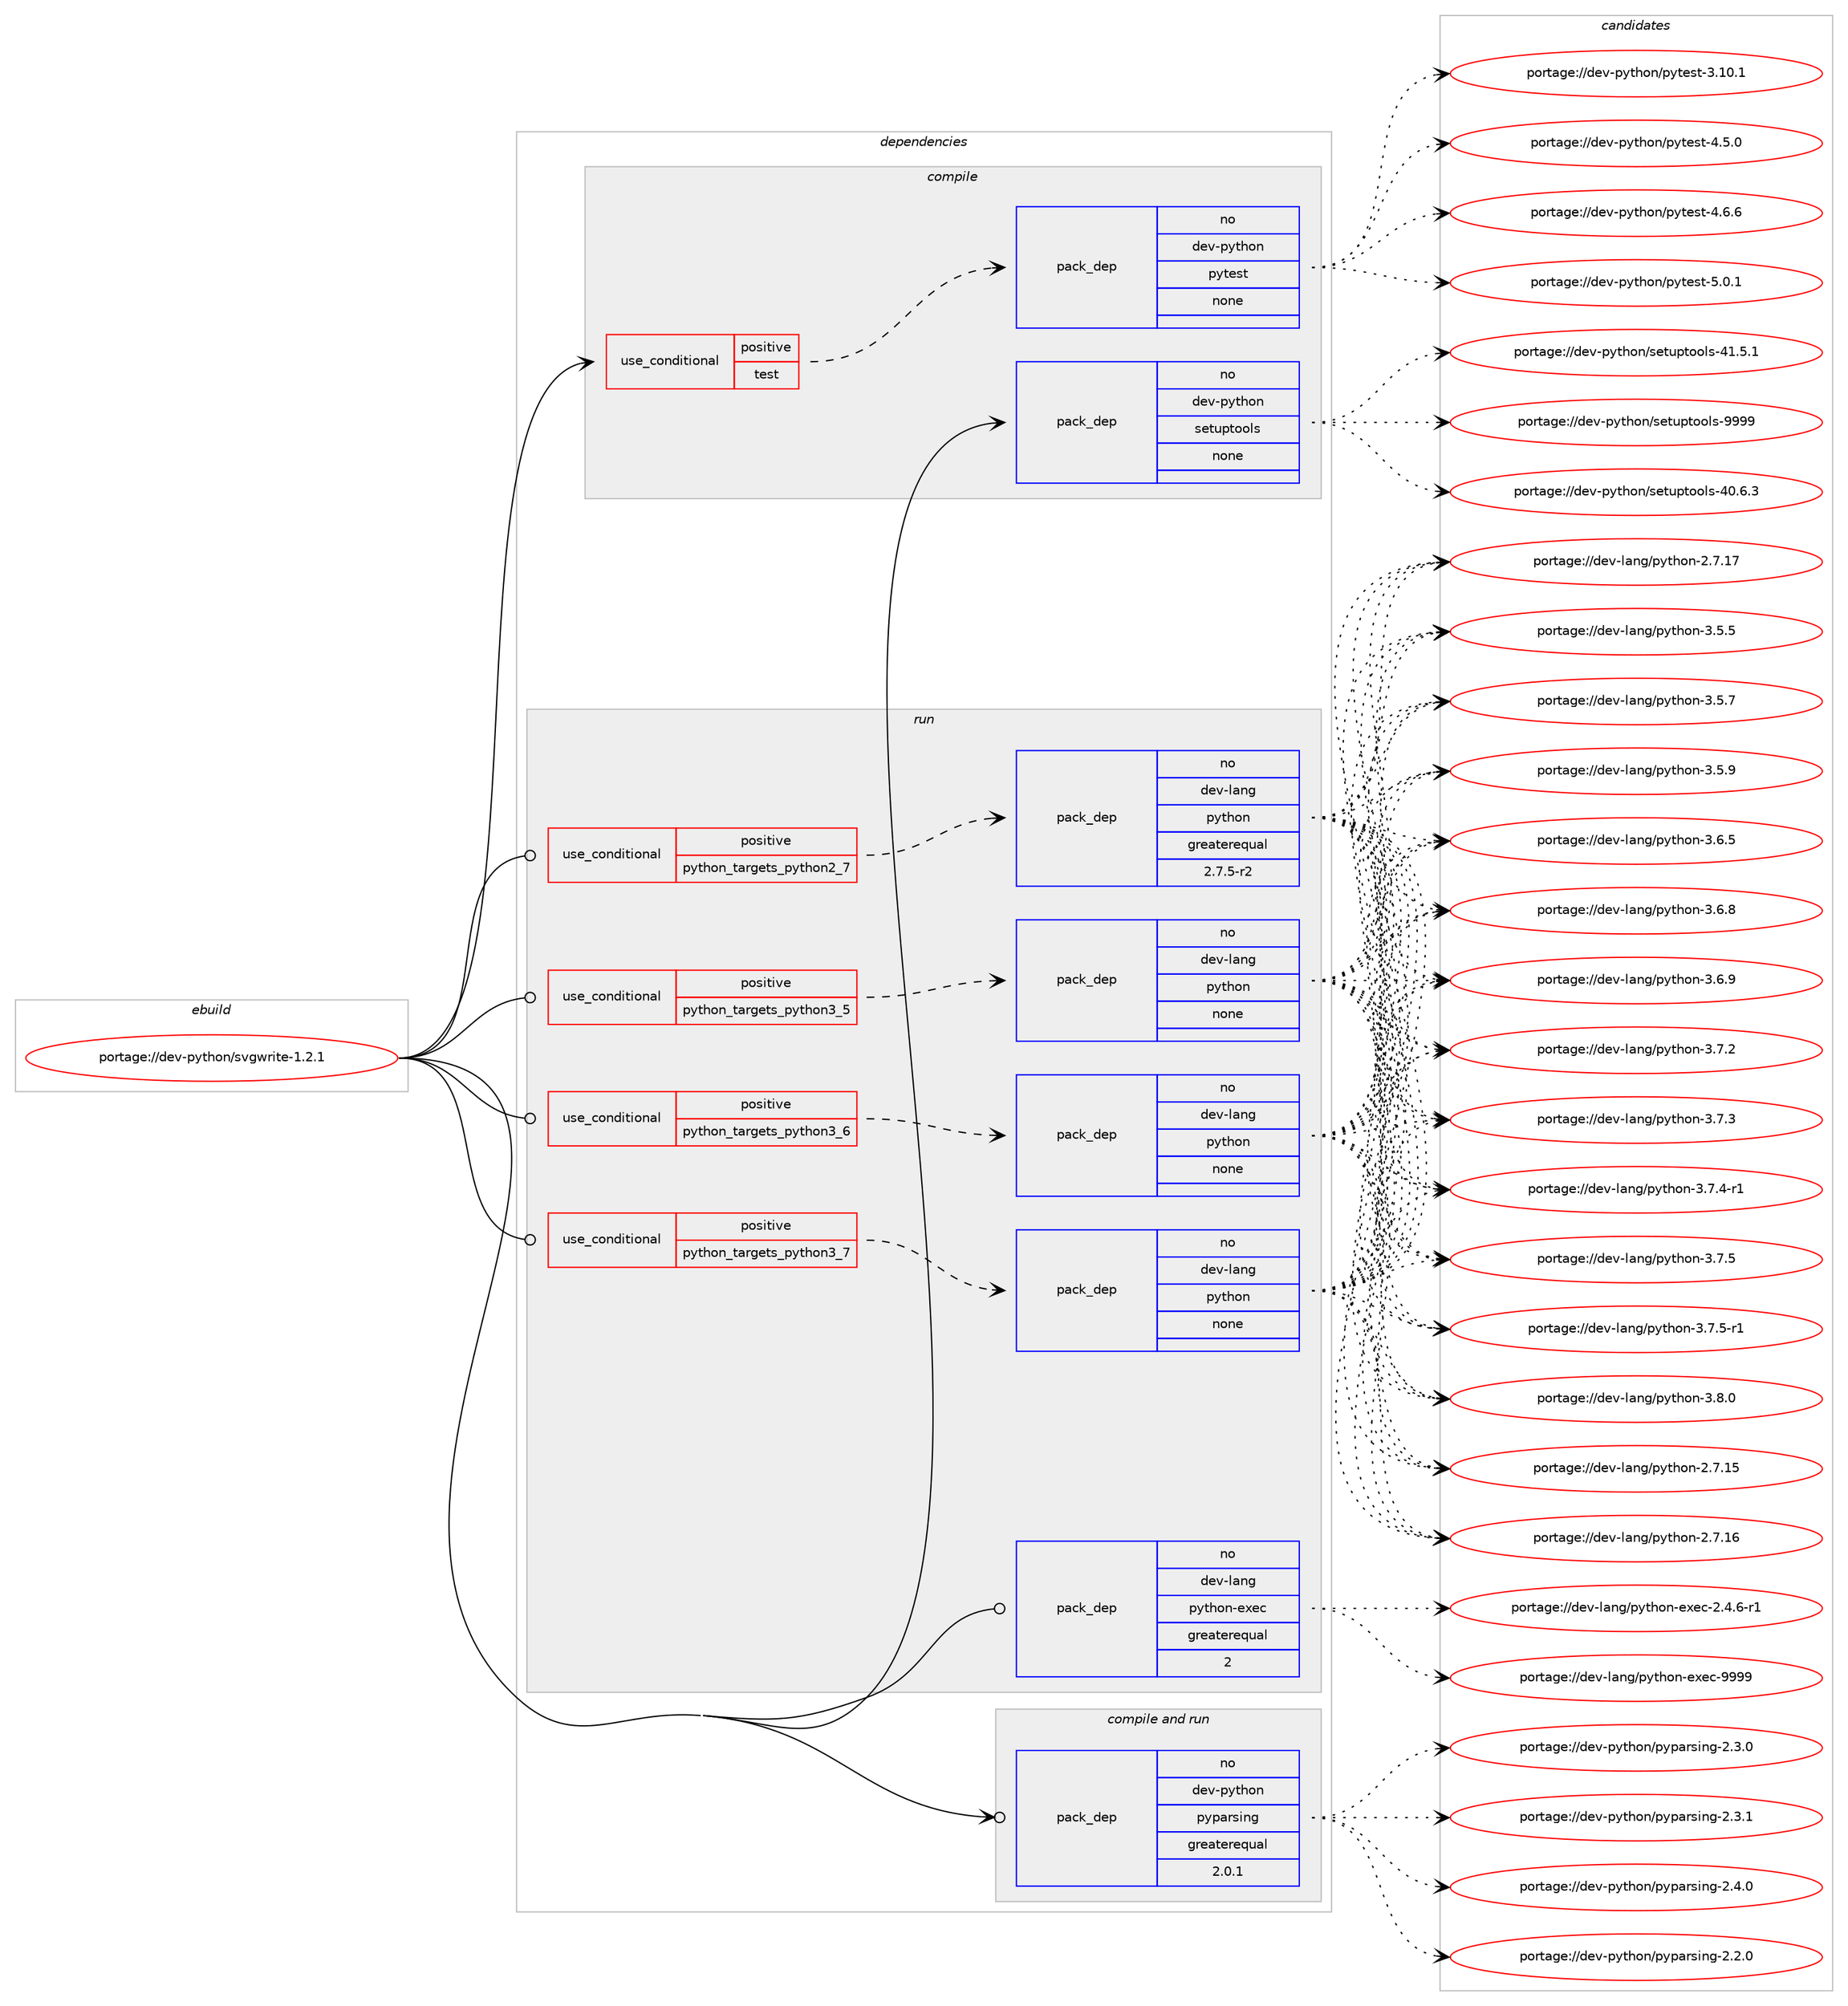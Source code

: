 digraph prolog {

# *************
# Graph options
# *************

newrank=true;
concentrate=true;
compound=true;
graph [rankdir=LR,fontname=Helvetica,fontsize=10,ranksep=1.5];#, ranksep=2.5, nodesep=0.2];
edge  [arrowhead=vee];
node  [fontname=Helvetica,fontsize=10];

# **********
# The ebuild
# **********

subgraph cluster_leftcol {
color=gray;
rank=same;
label=<<i>ebuild</i>>;
id [label="portage://dev-python/svgwrite-1.2.1", color=red, width=4, href="../dev-python/svgwrite-1.2.1.svg"];
}

# ****************
# The dependencies
# ****************

subgraph cluster_midcol {
color=gray;
label=<<i>dependencies</i>>;
subgraph cluster_compile {
fillcolor="#eeeeee";
style=filled;
label=<<i>compile</i>>;
subgraph cond39414 {
dependency174696 [label=<<TABLE BORDER="0" CELLBORDER="1" CELLSPACING="0" CELLPADDING="4"><TR><TD ROWSPAN="3" CELLPADDING="10">use_conditional</TD></TR><TR><TD>positive</TD></TR><TR><TD>test</TD></TR></TABLE>>, shape=none, color=red];
subgraph pack131878 {
dependency174697 [label=<<TABLE BORDER="0" CELLBORDER="1" CELLSPACING="0" CELLPADDING="4" WIDTH="220"><TR><TD ROWSPAN="6" CELLPADDING="30">pack_dep</TD></TR><TR><TD WIDTH="110">no</TD></TR><TR><TD>dev-python</TD></TR><TR><TD>pytest</TD></TR><TR><TD>none</TD></TR><TR><TD></TD></TR></TABLE>>, shape=none, color=blue];
}
dependency174696:e -> dependency174697:w [weight=20,style="dashed",arrowhead="vee"];
}
id:e -> dependency174696:w [weight=20,style="solid",arrowhead="vee"];
subgraph pack131879 {
dependency174698 [label=<<TABLE BORDER="0" CELLBORDER="1" CELLSPACING="0" CELLPADDING="4" WIDTH="220"><TR><TD ROWSPAN="6" CELLPADDING="30">pack_dep</TD></TR><TR><TD WIDTH="110">no</TD></TR><TR><TD>dev-python</TD></TR><TR><TD>setuptools</TD></TR><TR><TD>none</TD></TR><TR><TD></TD></TR></TABLE>>, shape=none, color=blue];
}
id:e -> dependency174698:w [weight=20,style="solid",arrowhead="vee"];
}
subgraph cluster_compileandrun {
fillcolor="#eeeeee";
style=filled;
label=<<i>compile and run</i>>;
subgraph pack131880 {
dependency174699 [label=<<TABLE BORDER="0" CELLBORDER="1" CELLSPACING="0" CELLPADDING="4" WIDTH="220"><TR><TD ROWSPAN="6" CELLPADDING="30">pack_dep</TD></TR><TR><TD WIDTH="110">no</TD></TR><TR><TD>dev-python</TD></TR><TR><TD>pyparsing</TD></TR><TR><TD>greaterequal</TD></TR><TR><TD>2.0.1</TD></TR></TABLE>>, shape=none, color=blue];
}
id:e -> dependency174699:w [weight=20,style="solid",arrowhead="odotvee"];
}
subgraph cluster_run {
fillcolor="#eeeeee";
style=filled;
label=<<i>run</i>>;
subgraph cond39415 {
dependency174700 [label=<<TABLE BORDER="0" CELLBORDER="1" CELLSPACING="0" CELLPADDING="4"><TR><TD ROWSPAN="3" CELLPADDING="10">use_conditional</TD></TR><TR><TD>positive</TD></TR><TR><TD>python_targets_python2_7</TD></TR></TABLE>>, shape=none, color=red];
subgraph pack131881 {
dependency174701 [label=<<TABLE BORDER="0" CELLBORDER="1" CELLSPACING="0" CELLPADDING="4" WIDTH="220"><TR><TD ROWSPAN="6" CELLPADDING="30">pack_dep</TD></TR><TR><TD WIDTH="110">no</TD></TR><TR><TD>dev-lang</TD></TR><TR><TD>python</TD></TR><TR><TD>greaterequal</TD></TR><TR><TD>2.7.5-r2</TD></TR></TABLE>>, shape=none, color=blue];
}
dependency174700:e -> dependency174701:w [weight=20,style="dashed",arrowhead="vee"];
}
id:e -> dependency174700:w [weight=20,style="solid",arrowhead="odot"];
subgraph cond39416 {
dependency174702 [label=<<TABLE BORDER="0" CELLBORDER="1" CELLSPACING="0" CELLPADDING="4"><TR><TD ROWSPAN="3" CELLPADDING="10">use_conditional</TD></TR><TR><TD>positive</TD></TR><TR><TD>python_targets_python3_5</TD></TR></TABLE>>, shape=none, color=red];
subgraph pack131882 {
dependency174703 [label=<<TABLE BORDER="0" CELLBORDER="1" CELLSPACING="0" CELLPADDING="4" WIDTH="220"><TR><TD ROWSPAN="6" CELLPADDING="30">pack_dep</TD></TR><TR><TD WIDTH="110">no</TD></TR><TR><TD>dev-lang</TD></TR><TR><TD>python</TD></TR><TR><TD>none</TD></TR><TR><TD></TD></TR></TABLE>>, shape=none, color=blue];
}
dependency174702:e -> dependency174703:w [weight=20,style="dashed",arrowhead="vee"];
}
id:e -> dependency174702:w [weight=20,style="solid",arrowhead="odot"];
subgraph cond39417 {
dependency174704 [label=<<TABLE BORDER="0" CELLBORDER="1" CELLSPACING="0" CELLPADDING="4"><TR><TD ROWSPAN="3" CELLPADDING="10">use_conditional</TD></TR><TR><TD>positive</TD></TR><TR><TD>python_targets_python3_6</TD></TR></TABLE>>, shape=none, color=red];
subgraph pack131883 {
dependency174705 [label=<<TABLE BORDER="0" CELLBORDER="1" CELLSPACING="0" CELLPADDING="4" WIDTH="220"><TR><TD ROWSPAN="6" CELLPADDING="30">pack_dep</TD></TR><TR><TD WIDTH="110">no</TD></TR><TR><TD>dev-lang</TD></TR><TR><TD>python</TD></TR><TR><TD>none</TD></TR><TR><TD></TD></TR></TABLE>>, shape=none, color=blue];
}
dependency174704:e -> dependency174705:w [weight=20,style="dashed",arrowhead="vee"];
}
id:e -> dependency174704:w [weight=20,style="solid",arrowhead="odot"];
subgraph cond39418 {
dependency174706 [label=<<TABLE BORDER="0" CELLBORDER="1" CELLSPACING="0" CELLPADDING="4"><TR><TD ROWSPAN="3" CELLPADDING="10">use_conditional</TD></TR><TR><TD>positive</TD></TR><TR><TD>python_targets_python3_7</TD></TR></TABLE>>, shape=none, color=red];
subgraph pack131884 {
dependency174707 [label=<<TABLE BORDER="0" CELLBORDER="1" CELLSPACING="0" CELLPADDING="4" WIDTH="220"><TR><TD ROWSPAN="6" CELLPADDING="30">pack_dep</TD></TR><TR><TD WIDTH="110">no</TD></TR><TR><TD>dev-lang</TD></TR><TR><TD>python</TD></TR><TR><TD>none</TD></TR><TR><TD></TD></TR></TABLE>>, shape=none, color=blue];
}
dependency174706:e -> dependency174707:w [weight=20,style="dashed",arrowhead="vee"];
}
id:e -> dependency174706:w [weight=20,style="solid",arrowhead="odot"];
subgraph pack131885 {
dependency174708 [label=<<TABLE BORDER="0" CELLBORDER="1" CELLSPACING="0" CELLPADDING="4" WIDTH="220"><TR><TD ROWSPAN="6" CELLPADDING="30">pack_dep</TD></TR><TR><TD WIDTH="110">no</TD></TR><TR><TD>dev-lang</TD></TR><TR><TD>python-exec</TD></TR><TR><TD>greaterequal</TD></TR><TR><TD>2</TD></TR></TABLE>>, shape=none, color=blue];
}
id:e -> dependency174708:w [weight=20,style="solid",arrowhead="odot"];
}
}

# **************
# The candidates
# **************

subgraph cluster_choices {
rank=same;
color=gray;
label=<<i>candidates</i>>;

subgraph choice131878 {
color=black;
nodesep=1;
choiceportage100101118451121211161041111104711212111610111511645514649484649 [label="portage://dev-python/pytest-3.10.1", color=red, width=4,href="../dev-python/pytest-3.10.1.svg"];
choiceportage1001011184511212111610411111047112121116101115116455246534648 [label="portage://dev-python/pytest-4.5.0", color=red, width=4,href="../dev-python/pytest-4.5.0.svg"];
choiceportage1001011184511212111610411111047112121116101115116455246544654 [label="portage://dev-python/pytest-4.6.6", color=red, width=4,href="../dev-python/pytest-4.6.6.svg"];
choiceportage1001011184511212111610411111047112121116101115116455346484649 [label="portage://dev-python/pytest-5.0.1", color=red, width=4,href="../dev-python/pytest-5.0.1.svg"];
dependency174697:e -> choiceportage100101118451121211161041111104711212111610111511645514649484649:w [style=dotted,weight="100"];
dependency174697:e -> choiceportage1001011184511212111610411111047112121116101115116455246534648:w [style=dotted,weight="100"];
dependency174697:e -> choiceportage1001011184511212111610411111047112121116101115116455246544654:w [style=dotted,weight="100"];
dependency174697:e -> choiceportage1001011184511212111610411111047112121116101115116455346484649:w [style=dotted,weight="100"];
}
subgraph choice131879 {
color=black;
nodesep=1;
choiceportage100101118451121211161041111104711510111611711211611111110811545524846544651 [label="portage://dev-python/setuptools-40.6.3", color=red, width=4,href="../dev-python/setuptools-40.6.3.svg"];
choiceportage100101118451121211161041111104711510111611711211611111110811545524946534649 [label="portage://dev-python/setuptools-41.5.1", color=red, width=4,href="../dev-python/setuptools-41.5.1.svg"];
choiceportage10010111845112121116104111110471151011161171121161111111081154557575757 [label="portage://dev-python/setuptools-9999", color=red, width=4,href="../dev-python/setuptools-9999.svg"];
dependency174698:e -> choiceportage100101118451121211161041111104711510111611711211611111110811545524846544651:w [style=dotted,weight="100"];
dependency174698:e -> choiceportage100101118451121211161041111104711510111611711211611111110811545524946534649:w [style=dotted,weight="100"];
dependency174698:e -> choiceportage10010111845112121116104111110471151011161171121161111111081154557575757:w [style=dotted,weight="100"];
}
subgraph choice131880 {
color=black;
nodesep=1;
choiceportage100101118451121211161041111104711212111297114115105110103455046504648 [label="portage://dev-python/pyparsing-2.2.0", color=red, width=4,href="../dev-python/pyparsing-2.2.0.svg"];
choiceportage100101118451121211161041111104711212111297114115105110103455046514648 [label="portage://dev-python/pyparsing-2.3.0", color=red, width=4,href="../dev-python/pyparsing-2.3.0.svg"];
choiceportage100101118451121211161041111104711212111297114115105110103455046514649 [label="portage://dev-python/pyparsing-2.3.1", color=red, width=4,href="../dev-python/pyparsing-2.3.1.svg"];
choiceportage100101118451121211161041111104711212111297114115105110103455046524648 [label="portage://dev-python/pyparsing-2.4.0", color=red, width=4,href="../dev-python/pyparsing-2.4.0.svg"];
dependency174699:e -> choiceportage100101118451121211161041111104711212111297114115105110103455046504648:w [style=dotted,weight="100"];
dependency174699:e -> choiceportage100101118451121211161041111104711212111297114115105110103455046514648:w [style=dotted,weight="100"];
dependency174699:e -> choiceportage100101118451121211161041111104711212111297114115105110103455046514649:w [style=dotted,weight="100"];
dependency174699:e -> choiceportage100101118451121211161041111104711212111297114115105110103455046524648:w [style=dotted,weight="100"];
}
subgraph choice131881 {
color=black;
nodesep=1;
choiceportage10010111845108971101034711212111610411111045504655464953 [label="portage://dev-lang/python-2.7.15", color=red, width=4,href="../dev-lang/python-2.7.15.svg"];
choiceportage10010111845108971101034711212111610411111045504655464954 [label="portage://dev-lang/python-2.7.16", color=red, width=4,href="../dev-lang/python-2.7.16.svg"];
choiceportage10010111845108971101034711212111610411111045504655464955 [label="portage://dev-lang/python-2.7.17", color=red, width=4,href="../dev-lang/python-2.7.17.svg"];
choiceportage100101118451089711010347112121116104111110455146534653 [label="portage://dev-lang/python-3.5.5", color=red, width=4,href="../dev-lang/python-3.5.5.svg"];
choiceportage100101118451089711010347112121116104111110455146534655 [label="portage://dev-lang/python-3.5.7", color=red, width=4,href="../dev-lang/python-3.5.7.svg"];
choiceportage100101118451089711010347112121116104111110455146534657 [label="portage://dev-lang/python-3.5.9", color=red, width=4,href="../dev-lang/python-3.5.9.svg"];
choiceportage100101118451089711010347112121116104111110455146544653 [label="portage://dev-lang/python-3.6.5", color=red, width=4,href="../dev-lang/python-3.6.5.svg"];
choiceportage100101118451089711010347112121116104111110455146544656 [label="portage://dev-lang/python-3.6.8", color=red, width=4,href="../dev-lang/python-3.6.8.svg"];
choiceportage100101118451089711010347112121116104111110455146544657 [label="portage://dev-lang/python-3.6.9", color=red, width=4,href="../dev-lang/python-3.6.9.svg"];
choiceportage100101118451089711010347112121116104111110455146554650 [label="portage://dev-lang/python-3.7.2", color=red, width=4,href="../dev-lang/python-3.7.2.svg"];
choiceportage100101118451089711010347112121116104111110455146554651 [label="portage://dev-lang/python-3.7.3", color=red, width=4,href="../dev-lang/python-3.7.3.svg"];
choiceportage1001011184510897110103471121211161041111104551465546524511449 [label="portage://dev-lang/python-3.7.4-r1", color=red, width=4,href="../dev-lang/python-3.7.4-r1.svg"];
choiceportage100101118451089711010347112121116104111110455146554653 [label="portage://dev-lang/python-3.7.5", color=red, width=4,href="../dev-lang/python-3.7.5.svg"];
choiceportage1001011184510897110103471121211161041111104551465546534511449 [label="portage://dev-lang/python-3.7.5-r1", color=red, width=4,href="../dev-lang/python-3.7.5-r1.svg"];
choiceportage100101118451089711010347112121116104111110455146564648 [label="portage://dev-lang/python-3.8.0", color=red, width=4,href="../dev-lang/python-3.8.0.svg"];
dependency174701:e -> choiceportage10010111845108971101034711212111610411111045504655464953:w [style=dotted,weight="100"];
dependency174701:e -> choiceportage10010111845108971101034711212111610411111045504655464954:w [style=dotted,weight="100"];
dependency174701:e -> choiceportage10010111845108971101034711212111610411111045504655464955:w [style=dotted,weight="100"];
dependency174701:e -> choiceportage100101118451089711010347112121116104111110455146534653:w [style=dotted,weight="100"];
dependency174701:e -> choiceportage100101118451089711010347112121116104111110455146534655:w [style=dotted,weight="100"];
dependency174701:e -> choiceportage100101118451089711010347112121116104111110455146534657:w [style=dotted,weight="100"];
dependency174701:e -> choiceportage100101118451089711010347112121116104111110455146544653:w [style=dotted,weight="100"];
dependency174701:e -> choiceportage100101118451089711010347112121116104111110455146544656:w [style=dotted,weight="100"];
dependency174701:e -> choiceportage100101118451089711010347112121116104111110455146544657:w [style=dotted,weight="100"];
dependency174701:e -> choiceportage100101118451089711010347112121116104111110455146554650:w [style=dotted,weight="100"];
dependency174701:e -> choiceportage100101118451089711010347112121116104111110455146554651:w [style=dotted,weight="100"];
dependency174701:e -> choiceportage1001011184510897110103471121211161041111104551465546524511449:w [style=dotted,weight="100"];
dependency174701:e -> choiceportage100101118451089711010347112121116104111110455146554653:w [style=dotted,weight="100"];
dependency174701:e -> choiceportage1001011184510897110103471121211161041111104551465546534511449:w [style=dotted,weight="100"];
dependency174701:e -> choiceportage100101118451089711010347112121116104111110455146564648:w [style=dotted,weight="100"];
}
subgraph choice131882 {
color=black;
nodesep=1;
choiceportage10010111845108971101034711212111610411111045504655464953 [label="portage://dev-lang/python-2.7.15", color=red, width=4,href="../dev-lang/python-2.7.15.svg"];
choiceportage10010111845108971101034711212111610411111045504655464954 [label="portage://dev-lang/python-2.7.16", color=red, width=4,href="../dev-lang/python-2.7.16.svg"];
choiceportage10010111845108971101034711212111610411111045504655464955 [label="portage://dev-lang/python-2.7.17", color=red, width=4,href="../dev-lang/python-2.7.17.svg"];
choiceportage100101118451089711010347112121116104111110455146534653 [label="portage://dev-lang/python-3.5.5", color=red, width=4,href="../dev-lang/python-3.5.5.svg"];
choiceportage100101118451089711010347112121116104111110455146534655 [label="portage://dev-lang/python-3.5.7", color=red, width=4,href="../dev-lang/python-3.5.7.svg"];
choiceportage100101118451089711010347112121116104111110455146534657 [label="portage://dev-lang/python-3.5.9", color=red, width=4,href="../dev-lang/python-3.5.9.svg"];
choiceportage100101118451089711010347112121116104111110455146544653 [label="portage://dev-lang/python-3.6.5", color=red, width=4,href="../dev-lang/python-3.6.5.svg"];
choiceportage100101118451089711010347112121116104111110455146544656 [label="portage://dev-lang/python-3.6.8", color=red, width=4,href="../dev-lang/python-3.6.8.svg"];
choiceportage100101118451089711010347112121116104111110455146544657 [label="portage://dev-lang/python-3.6.9", color=red, width=4,href="../dev-lang/python-3.6.9.svg"];
choiceportage100101118451089711010347112121116104111110455146554650 [label="portage://dev-lang/python-3.7.2", color=red, width=4,href="../dev-lang/python-3.7.2.svg"];
choiceportage100101118451089711010347112121116104111110455146554651 [label="portage://dev-lang/python-3.7.3", color=red, width=4,href="../dev-lang/python-3.7.3.svg"];
choiceportage1001011184510897110103471121211161041111104551465546524511449 [label="portage://dev-lang/python-3.7.4-r1", color=red, width=4,href="../dev-lang/python-3.7.4-r1.svg"];
choiceportage100101118451089711010347112121116104111110455146554653 [label="portage://dev-lang/python-3.7.5", color=red, width=4,href="../dev-lang/python-3.7.5.svg"];
choiceportage1001011184510897110103471121211161041111104551465546534511449 [label="portage://dev-lang/python-3.7.5-r1", color=red, width=4,href="../dev-lang/python-3.7.5-r1.svg"];
choiceportage100101118451089711010347112121116104111110455146564648 [label="portage://dev-lang/python-3.8.0", color=red, width=4,href="../dev-lang/python-3.8.0.svg"];
dependency174703:e -> choiceportage10010111845108971101034711212111610411111045504655464953:w [style=dotted,weight="100"];
dependency174703:e -> choiceportage10010111845108971101034711212111610411111045504655464954:w [style=dotted,weight="100"];
dependency174703:e -> choiceportage10010111845108971101034711212111610411111045504655464955:w [style=dotted,weight="100"];
dependency174703:e -> choiceportage100101118451089711010347112121116104111110455146534653:w [style=dotted,weight="100"];
dependency174703:e -> choiceportage100101118451089711010347112121116104111110455146534655:w [style=dotted,weight="100"];
dependency174703:e -> choiceportage100101118451089711010347112121116104111110455146534657:w [style=dotted,weight="100"];
dependency174703:e -> choiceportage100101118451089711010347112121116104111110455146544653:w [style=dotted,weight="100"];
dependency174703:e -> choiceportage100101118451089711010347112121116104111110455146544656:w [style=dotted,weight="100"];
dependency174703:e -> choiceportage100101118451089711010347112121116104111110455146544657:w [style=dotted,weight="100"];
dependency174703:e -> choiceportage100101118451089711010347112121116104111110455146554650:w [style=dotted,weight="100"];
dependency174703:e -> choiceportage100101118451089711010347112121116104111110455146554651:w [style=dotted,weight="100"];
dependency174703:e -> choiceportage1001011184510897110103471121211161041111104551465546524511449:w [style=dotted,weight="100"];
dependency174703:e -> choiceportage100101118451089711010347112121116104111110455146554653:w [style=dotted,weight="100"];
dependency174703:e -> choiceportage1001011184510897110103471121211161041111104551465546534511449:w [style=dotted,weight="100"];
dependency174703:e -> choiceportage100101118451089711010347112121116104111110455146564648:w [style=dotted,weight="100"];
}
subgraph choice131883 {
color=black;
nodesep=1;
choiceportage10010111845108971101034711212111610411111045504655464953 [label="portage://dev-lang/python-2.7.15", color=red, width=4,href="../dev-lang/python-2.7.15.svg"];
choiceportage10010111845108971101034711212111610411111045504655464954 [label="portage://dev-lang/python-2.7.16", color=red, width=4,href="../dev-lang/python-2.7.16.svg"];
choiceportage10010111845108971101034711212111610411111045504655464955 [label="portage://dev-lang/python-2.7.17", color=red, width=4,href="../dev-lang/python-2.7.17.svg"];
choiceportage100101118451089711010347112121116104111110455146534653 [label="portage://dev-lang/python-3.5.5", color=red, width=4,href="../dev-lang/python-3.5.5.svg"];
choiceportage100101118451089711010347112121116104111110455146534655 [label="portage://dev-lang/python-3.5.7", color=red, width=4,href="../dev-lang/python-3.5.7.svg"];
choiceportage100101118451089711010347112121116104111110455146534657 [label="portage://dev-lang/python-3.5.9", color=red, width=4,href="../dev-lang/python-3.5.9.svg"];
choiceportage100101118451089711010347112121116104111110455146544653 [label="portage://dev-lang/python-3.6.5", color=red, width=4,href="../dev-lang/python-3.6.5.svg"];
choiceportage100101118451089711010347112121116104111110455146544656 [label="portage://dev-lang/python-3.6.8", color=red, width=4,href="../dev-lang/python-3.6.8.svg"];
choiceportage100101118451089711010347112121116104111110455146544657 [label="portage://dev-lang/python-3.6.9", color=red, width=4,href="../dev-lang/python-3.6.9.svg"];
choiceportage100101118451089711010347112121116104111110455146554650 [label="portage://dev-lang/python-3.7.2", color=red, width=4,href="../dev-lang/python-3.7.2.svg"];
choiceportage100101118451089711010347112121116104111110455146554651 [label="portage://dev-lang/python-3.7.3", color=red, width=4,href="../dev-lang/python-3.7.3.svg"];
choiceportage1001011184510897110103471121211161041111104551465546524511449 [label="portage://dev-lang/python-3.7.4-r1", color=red, width=4,href="../dev-lang/python-3.7.4-r1.svg"];
choiceportage100101118451089711010347112121116104111110455146554653 [label="portage://dev-lang/python-3.7.5", color=red, width=4,href="../dev-lang/python-3.7.5.svg"];
choiceportage1001011184510897110103471121211161041111104551465546534511449 [label="portage://dev-lang/python-3.7.5-r1", color=red, width=4,href="../dev-lang/python-3.7.5-r1.svg"];
choiceportage100101118451089711010347112121116104111110455146564648 [label="portage://dev-lang/python-3.8.0", color=red, width=4,href="../dev-lang/python-3.8.0.svg"];
dependency174705:e -> choiceportage10010111845108971101034711212111610411111045504655464953:w [style=dotted,weight="100"];
dependency174705:e -> choiceportage10010111845108971101034711212111610411111045504655464954:w [style=dotted,weight="100"];
dependency174705:e -> choiceportage10010111845108971101034711212111610411111045504655464955:w [style=dotted,weight="100"];
dependency174705:e -> choiceportage100101118451089711010347112121116104111110455146534653:w [style=dotted,weight="100"];
dependency174705:e -> choiceportage100101118451089711010347112121116104111110455146534655:w [style=dotted,weight="100"];
dependency174705:e -> choiceportage100101118451089711010347112121116104111110455146534657:w [style=dotted,weight="100"];
dependency174705:e -> choiceportage100101118451089711010347112121116104111110455146544653:w [style=dotted,weight="100"];
dependency174705:e -> choiceportage100101118451089711010347112121116104111110455146544656:w [style=dotted,weight="100"];
dependency174705:e -> choiceportage100101118451089711010347112121116104111110455146544657:w [style=dotted,weight="100"];
dependency174705:e -> choiceportage100101118451089711010347112121116104111110455146554650:w [style=dotted,weight="100"];
dependency174705:e -> choiceportage100101118451089711010347112121116104111110455146554651:w [style=dotted,weight="100"];
dependency174705:e -> choiceportage1001011184510897110103471121211161041111104551465546524511449:w [style=dotted,weight="100"];
dependency174705:e -> choiceportage100101118451089711010347112121116104111110455146554653:w [style=dotted,weight="100"];
dependency174705:e -> choiceportage1001011184510897110103471121211161041111104551465546534511449:w [style=dotted,weight="100"];
dependency174705:e -> choiceportage100101118451089711010347112121116104111110455146564648:w [style=dotted,weight="100"];
}
subgraph choice131884 {
color=black;
nodesep=1;
choiceportage10010111845108971101034711212111610411111045504655464953 [label="portage://dev-lang/python-2.7.15", color=red, width=4,href="../dev-lang/python-2.7.15.svg"];
choiceportage10010111845108971101034711212111610411111045504655464954 [label="portage://dev-lang/python-2.7.16", color=red, width=4,href="../dev-lang/python-2.7.16.svg"];
choiceportage10010111845108971101034711212111610411111045504655464955 [label="portage://dev-lang/python-2.7.17", color=red, width=4,href="../dev-lang/python-2.7.17.svg"];
choiceportage100101118451089711010347112121116104111110455146534653 [label="portage://dev-lang/python-3.5.5", color=red, width=4,href="../dev-lang/python-3.5.5.svg"];
choiceportage100101118451089711010347112121116104111110455146534655 [label="portage://dev-lang/python-3.5.7", color=red, width=4,href="../dev-lang/python-3.5.7.svg"];
choiceportage100101118451089711010347112121116104111110455146534657 [label="portage://dev-lang/python-3.5.9", color=red, width=4,href="../dev-lang/python-3.5.9.svg"];
choiceportage100101118451089711010347112121116104111110455146544653 [label="portage://dev-lang/python-3.6.5", color=red, width=4,href="../dev-lang/python-3.6.5.svg"];
choiceportage100101118451089711010347112121116104111110455146544656 [label="portage://dev-lang/python-3.6.8", color=red, width=4,href="../dev-lang/python-3.6.8.svg"];
choiceportage100101118451089711010347112121116104111110455146544657 [label="portage://dev-lang/python-3.6.9", color=red, width=4,href="../dev-lang/python-3.6.9.svg"];
choiceportage100101118451089711010347112121116104111110455146554650 [label="portage://dev-lang/python-3.7.2", color=red, width=4,href="../dev-lang/python-3.7.2.svg"];
choiceportage100101118451089711010347112121116104111110455146554651 [label="portage://dev-lang/python-3.7.3", color=red, width=4,href="../dev-lang/python-3.7.3.svg"];
choiceportage1001011184510897110103471121211161041111104551465546524511449 [label="portage://dev-lang/python-3.7.4-r1", color=red, width=4,href="../dev-lang/python-3.7.4-r1.svg"];
choiceportage100101118451089711010347112121116104111110455146554653 [label="portage://dev-lang/python-3.7.5", color=red, width=4,href="../dev-lang/python-3.7.5.svg"];
choiceportage1001011184510897110103471121211161041111104551465546534511449 [label="portage://dev-lang/python-3.7.5-r1", color=red, width=4,href="../dev-lang/python-3.7.5-r1.svg"];
choiceportage100101118451089711010347112121116104111110455146564648 [label="portage://dev-lang/python-3.8.0", color=red, width=4,href="../dev-lang/python-3.8.0.svg"];
dependency174707:e -> choiceportage10010111845108971101034711212111610411111045504655464953:w [style=dotted,weight="100"];
dependency174707:e -> choiceportage10010111845108971101034711212111610411111045504655464954:w [style=dotted,weight="100"];
dependency174707:e -> choiceportage10010111845108971101034711212111610411111045504655464955:w [style=dotted,weight="100"];
dependency174707:e -> choiceportage100101118451089711010347112121116104111110455146534653:w [style=dotted,weight="100"];
dependency174707:e -> choiceportage100101118451089711010347112121116104111110455146534655:w [style=dotted,weight="100"];
dependency174707:e -> choiceportage100101118451089711010347112121116104111110455146534657:w [style=dotted,weight="100"];
dependency174707:e -> choiceportage100101118451089711010347112121116104111110455146544653:w [style=dotted,weight="100"];
dependency174707:e -> choiceportage100101118451089711010347112121116104111110455146544656:w [style=dotted,weight="100"];
dependency174707:e -> choiceportage100101118451089711010347112121116104111110455146544657:w [style=dotted,weight="100"];
dependency174707:e -> choiceportage100101118451089711010347112121116104111110455146554650:w [style=dotted,weight="100"];
dependency174707:e -> choiceportage100101118451089711010347112121116104111110455146554651:w [style=dotted,weight="100"];
dependency174707:e -> choiceportage1001011184510897110103471121211161041111104551465546524511449:w [style=dotted,weight="100"];
dependency174707:e -> choiceportage100101118451089711010347112121116104111110455146554653:w [style=dotted,weight="100"];
dependency174707:e -> choiceportage1001011184510897110103471121211161041111104551465546534511449:w [style=dotted,weight="100"];
dependency174707:e -> choiceportage100101118451089711010347112121116104111110455146564648:w [style=dotted,weight="100"];
}
subgraph choice131885 {
color=black;
nodesep=1;
choiceportage10010111845108971101034711212111610411111045101120101994550465246544511449 [label="portage://dev-lang/python-exec-2.4.6-r1", color=red, width=4,href="../dev-lang/python-exec-2.4.6-r1.svg"];
choiceportage10010111845108971101034711212111610411111045101120101994557575757 [label="portage://dev-lang/python-exec-9999", color=red, width=4,href="../dev-lang/python-exec-9999.svg"];
dependency174708:e -> choiceportage10010111845108971101034711212111610411111045101120101994550465246544511449:w [style=dotted,weight="100"];
dependency174708:e -> choiceportage10010111845108971101034711212111610411111045101120101994557575757:w [style=dotted,weight="100"];
}
}

}
